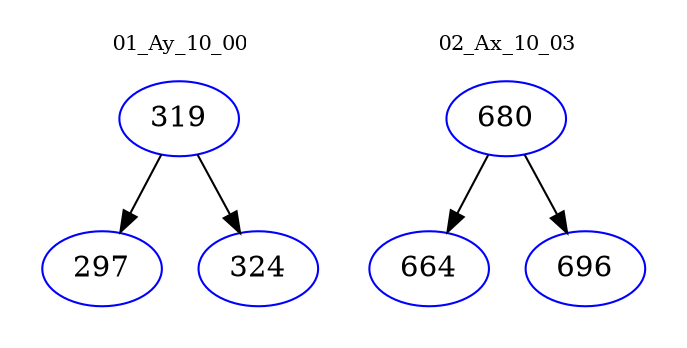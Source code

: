 digraph{
subgraph cluster_0 {
color = white
label = "01_Ay_10_00";
fontsize=10;
T0_319 [label="319", color="blue"]
T0_319 -> T0_297 [color="black"]
T0_297 [label="297", color="blue"]
T0_319 -> T0_324 [color="black"]
T0_324 [label="324", color="blue"]
}
subgraph cluster_1 {
color = white
label = "02_Ax_10_03";
fontsize=10;
T1_680 [label="680", color="blue"]
T1_680 -> T1_664 [color="black"]
T1_664 [label="664", color="blue"]
T1_680 -> T1_696 [color="black"]
T1_696 [label="696", color="blue"]
}
}
